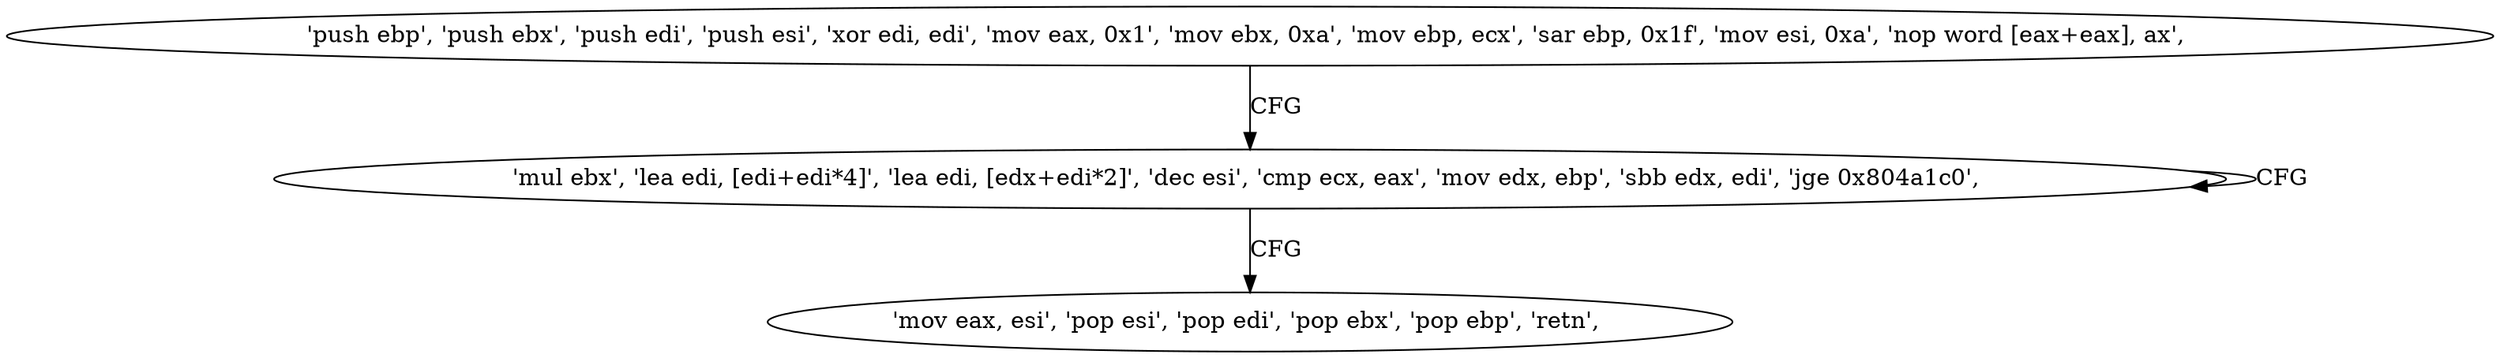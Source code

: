 digraph "func" {
"134521248" [label = "'push ebp', 'push ebx', 'push edi', 'push esi', 'xor edi, edi', 'mov eax, 0x1', 'mov ebx, 0xa', 'mov ebp, ecx', 'sar ebp, 0x1f', 'mov esi, 0xa', 'nop word [eax+eax], ax', " ]
"134521280" [label = "'mul ebx', 'lea edi, [edi+edi*4]', 'lea edi, [edx+edi*2]', 'dec esi', 'cmp ecx, eax', 'mov edx, ebp', 'sbb edx, edi', 'jge 0x804a1c0', " ]
"134521297" [label = "'mov eax, esi', 'pop esi', 'pop edi', 'pop ebx', 'pop ebp', 'retn', " ]
"134521248" -> "134521280" [ label = "CFG" ]
"134521280" -> "134521280" [ label = "CFG" ]
"134521280" -> "134521297" [ label = "CFG" ]
}
